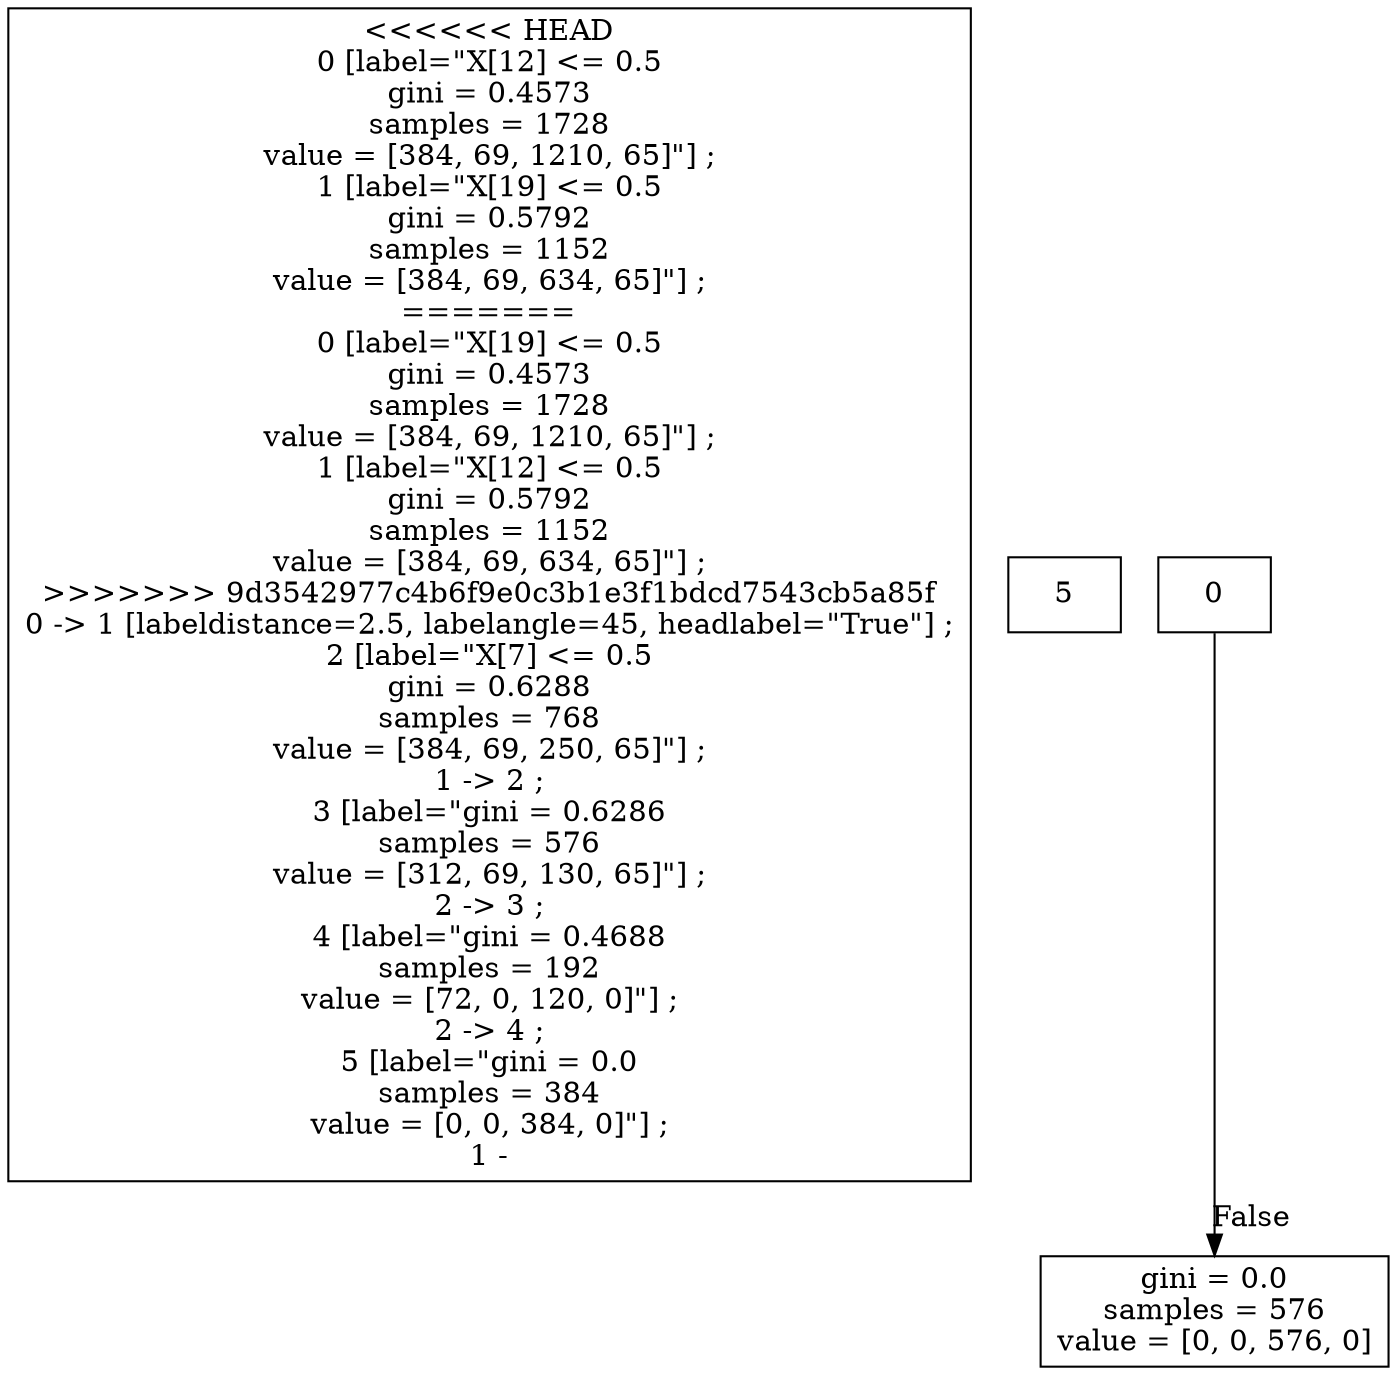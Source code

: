 digraph Tree {
node [shape=box] ;
<<<<<<< HEAD
0 [label="X[12] <= 0.5\ngini = 0.4573\nsamples = 1728\nvalue = [384, 69, 1210, 65]"] ;
1 [label="X[19] <= 0.5\ngini = 0.5792\nsamples = 1152\nvalue = [384, 69, 634, 65]"] ;
=======
0 [label="X[19] <= 0.5\ngini = 0.4573\nsamples = 1728\nvalue = [384, 69, 1210, 65]"] ;
1 [label="X[12] <= 0.5\ngini = 0.5792\nsamples = 1152\nvalue = [384, 69, 634, 65]"] ;
>>>>>>> 9d3542977c4b6f9e0c3b1e3f1bdcd7543cb5a85f
0 -> 1 [labeldistance=2.5, labelangle=45, headlabel="True"] ;
2 [label="X[7] <= 0.5\ngini = 0.6288\nsamples = 768\nvalue = [384, 69, 250, 65]"] ;
1 -> 2 ;
3 [label="gini = 0.6286\nsamples = 576\nvalue = [312, 69, 130, 65]"] ;
2 -> 3 ;
4 [label="gini = 0.4688\nsamples = 192\nvalue = [72, 0, 120, 0]"] ;
2 -> 4 ;
5 [label="gini = 0.0\nsamples = 384\nvalue = [0, 0, 384, 0]"] ;
1 -> 5 ;
6 [label="gini = 0.0\nsamples = 576\nvalue = [0, 0, 576, 0]"] ;
0 -> 6 [labeldistance=2.5, labelangle=-45, headlabel="False"] ;
}